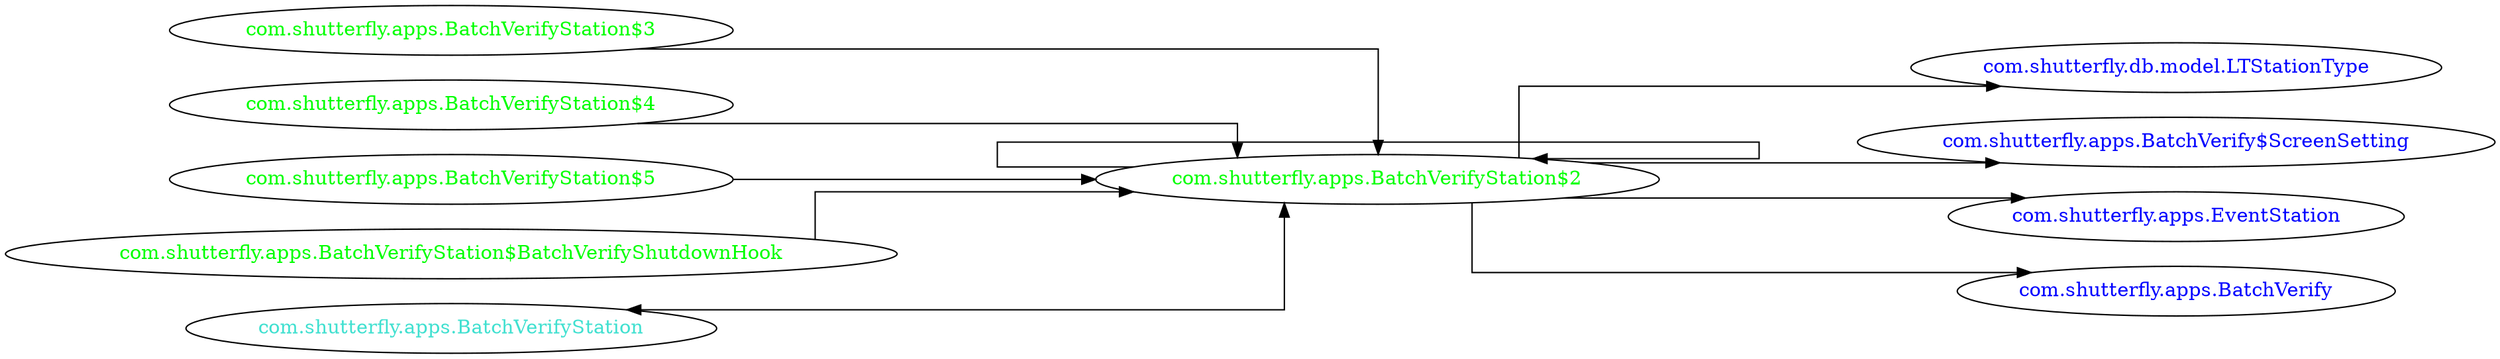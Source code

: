 digraph dependencyGraph {
 concentrate=true;
 ranksep="2.0";
 rankdir="LR"; 
 splines="ortho";
"com.shutterfly.apps.BatchVerifyStation$2" [fontcolor="red"];
"com.shutterfly.db.model.LTStationType" [ fontcolor="blue" ];
"com.shutterfly.apps.BatchVerifyStation$2"->"com.shutterfly.db.model.LTStationType";
"com.shutterfly.apps.BatchVerify$ScreenSetting" [ fontcolor="blue" ];
"com.shutterfly.apps.BatchVerifyStation$2"->"com.shutterfly.apps.BatchVerify$ScreenSetting";
"com.shutterfly.apps.EventStation" [ fontcolor="blue" ];
"com.shutterfly.apps.BatchVerifyStation$2"->"com.shutterfly.apps.EventStation";
"com.shutterfly.apps.BatchVerify" [ fontcolor="blue" ];
"com.shutterfly.apps.BatchVerifyStation$2"->"com.shutterfly.apps.BatchVerify";
"com.shutterfly.apps.BatchVerifyStation$2" [ fontcolor="green" ];
"com.shutterfly.apps.BatchVerifyStation$2"->"com.shutterfly.apps.BatchVerifyStation$2";
"com.shutterfly.apps.BatchVerifyStation$3" [ fontcolor="green" ];
"com.shutterfly.apps.BatchVerifyStation$3"->"com.shutterfly.apps.BatchVerifyStation$2";
"com.shutterfly.apps.BatchVerifyStation$4" [ fontcolor="green" ];
"com.shutterfly.apps.BatchVerifyStation$4"->"com.shutterfly.apps.BatchVerifyStation$2";
"com.shutterfly.apps.BatchVerifyStation$5" [ fontcolor="green" ];
"com.shutterfly.apps.BatchVerifyStation$5"->"com.shutterfly.apps.BatchVerifyStation$2";
"com.shutterfly.apps.BatchVerifyStation$BatchVerifyShutdownHook" [ fontcolor="green" ];
"com.shutterfly.apps.BatchVerifyStation$BatchVerifyShutdownHook"->"com.shutterfly.apps.BatchVerifyStation$2";
"com.shutterfly.apps.BatchVerifyStation" [ fontcolor="turquoise" ];
"com.shutterfly.apps.BatchVerifyStation"->"com.shutterfly.apps.BatchVerifyStation$2" [dir=both];
}